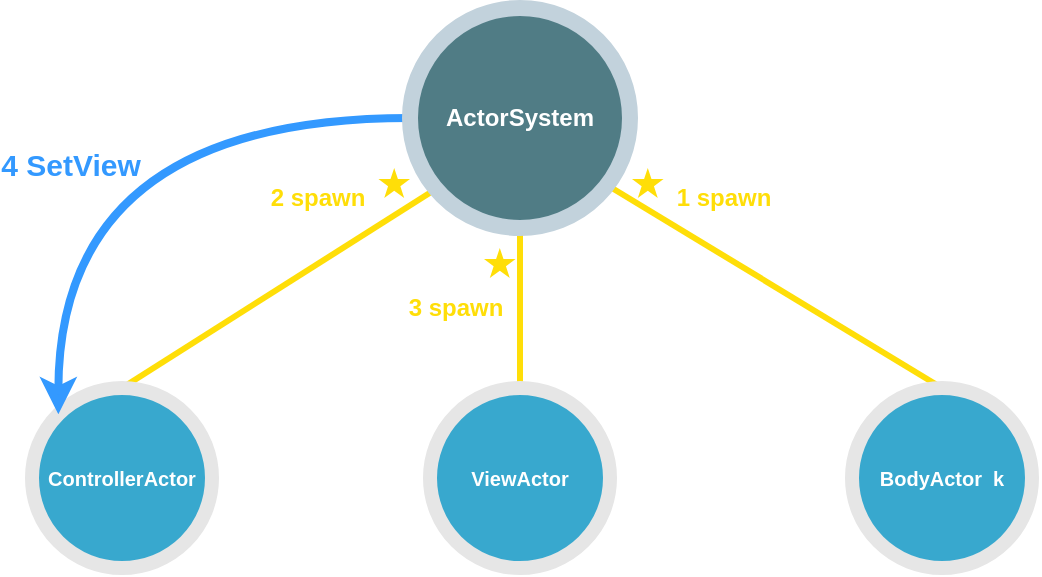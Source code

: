 <mxfile version="20.0.1" type="device"><diagram id="yBA4Oni4PlioTrrxNGuq" name="Page-1"><mxGraphModel dx="981" dy="542" grid="1" gridSize="10" guides="1" tooltips="1" connect="1" arrows="1" fold="1" page="1" pageScale="1" pageWidth="827" pageHeight="1169" math="0" shadow="0"><root><mxCell id="0"/><mxCell id="1" parent="0"/><mxCell id="qHPBBl44Rf3xfuUqWAed-1" value="" style="endArrow=none;html=1;rounded=0;fontSize=60;fontColor=#FFFFFF;strokeWidth=3;exitX=0.5;exitY=0;exitDx=0;exitDy=0;startSize=6;sourcePerimeterSpacing=0;strokeColor=#FFDE08;entryX=0.918;entryY=0.818;entryDx=0;entryDy=0;entryPerimeter=0;" edge="1" parent="1" source="qHPBBl44Rf3xfuUqWAed-8" target="qHPBBl44Rf3xfuUqWAed-6"><mxGeometry width="50" height="50" relative="1" as="geometry"><mxPoint x="225" y="230" as="sourcePoint"/><mxPoint x="397.173" y="123.849" as="targetPoint"/></mxGeometry></mxCell><mxCell id="qHPBBl44Rf3xfuUqWAed-3" value="" style="endArrow=none;html=1;rounded=0;fontSize=60;fontColor=#FFFFFF;strokeWidth=3;exitX=0.5;exitY=0;exitDx=0;exitDy=0;startSize=6;sourcePerimeterSpacing=0;strokeColor=#FFDE08;entryX=0.5;entryY=1;entryDx=0;entryDy=0;" edge="1" parent="1" source="qHPBBl44Rf3xfuUqWAed-7" target="qHPBBl44Rf3xfuUqWAed-6"><mxGeometry width="50" height="50" relative="1" as="geometry"><mxPoint x="215" y="220" as="sourcePoint"/><mxPoint x="387" y="110" as="targetPoint"/></mxGeometry></mxCell><mxCell id="qHPBBl44Rf3xfuUqWAed-4" value="" style="endArrow=none;html=1;rounded=0;fontSize=60;fontColor=#FFFFFF;strokeWidth=3;exitX=0.5;exitY=0;exitDx=0;exitDy=0;startSize=6;sourcePerimeterSpacing=0;strokeColor=#FFDE08;entryX=0.114;entryY=0.825;entryDx=0;entryDy=0;entryPerimeter=0;" edge="1" parent="1" source="qHPBBl44Rf3xfuUqWAed-5" target="qHPBBl44Rf3xfuUqWAed-6"><mxGeometry width="50" height="50" relative="1" as="geometry"><mxPoint x="300" y="200" as="sourcePoint"/><mxPoint x="350" y="150" as="targetPoint"/></mxGeometry></mxCell><mxCell id="qHPBBl44Rf3xfuUqWAed-5" value="ControllerActor" style="ellipse;whiteSpace=wrap;html=1;aspect=fixed;fillColor=#38a8ce;strokeColor=#E6E6E6;strokeWidth=7;sketch=0;fontSize=10;fontColor=#FFFFFF;fontStyle=1" vertex="1" parent="1"><mxGeometry x="180" y="210" width="90" height="90" as="geometry"/></mxCell><mxCell id="qHPBBl44Rf3xfuUqWAed-32" style="edgeStyle=orthogonalEdgeStyle;rounded=0;orthogonalLoop=1;jettySize=auto;html=1;entryX=0;entryY=0;entryDx=0;entryDy=0;fontColor=#FFDE08;strokeColor=#3399FF;curved=1;fontStyle=0;fontSize=15;strokeWidth=4;" edge="1" parent="1" source="qHPBBl44Rf3xfuUqWAed-6" target="qHPBBl44Rf3xfuUqWAed-5"><mxGeometry relative="1" as="geometry"/></mxCell><mxCell id="qHPBBl44Rf3xfuUqWAed-33" value="&lt;font color=&quot;#3399ff&quot;&gt;&lt;b&gt;4 SetView&lt;/b&gt;&lt;/font&gt;" style="edgeLabel;html=1;align=center;verticalAlign=middle;resizable=0;points=[];fontSize=15;fontColor=#FFDE08;" vertex="1" connectable="0" parent="qHPBBl44Rf3xfuUqWAed-32"><mxGeometry x="-0.248" y="23" relative="1" as="geometry"><mxPoint x="-48" as="offset"/></mxGeometry></mxCell><mxCell id="qHPBBl44Rf3xfuUqWAed-6" value="ActorSystem" style="ellipse;whiteSpace=wrap;html=1;aspect=fixed;fillColor=#507C85;strokeColor=#C2D2DC;strokeWidth=8;sketch=0;shadow=0;perimeterSpacing=0;fontColor=#FFFFFF;fontSize=12;fontStyle=1" vertex="1" parent="1"><mxGeometry x="369" y="20" width="110" height="110" as="geometry"/></mxCell><mxCell id="qHPBBl44Rf3xfuUqWAed-7" value="ViewActor" style="ellipse;whiteSpace=wrap;html=1;aspect=fixed;fillColor=#38a8ce;strokeColor=#E6E6E6;strokeWidth=7;sketch=0;fontSize=10;fontColor=#FFFFFF;fontStyle=1" vertex="1" parent="1"><mxGeometry x="379" y="210" width="90" height="90" as="geometry"/></mxCell><mxCell id="qHPBBl44Rf3xfuUqWAed-8" value="BodyActor&amp;nbsp; k" style="ellipse;whiteSpace=wrap;html=1;aspect=fixed;fillColor=#38a8ce;strokeColor=#E6E6E6;strokeWidth=7;sketch=0;fontSize=10;fontColor=#FFFFFF;fontStyle=1" vertex="1" parent="1"><mxGeometry x="590" y="210" width="90" height="90" as="geometry"/></mxCell><mxCell id="qHPBBl44Rf3xfuUqWAed-11" value="" style="verticalLabelPosition=bottom;verticalAlign=top;html=1;shape=mxgraph.basic.star;strokeColor=none;fillColor=#FFDE08;" vertex="1" parent="1"><mxGeometry x="353.21" y="100" width="15.79" height="15" as="geometry"/></mxCell><mxCell id="qHPBBl44Rf3xfuUqWAed-19" value="" style="verticalLabelPosition=bottom;verticalAlign=top;html=1;shape=mxgraph.basic.star;strokeColor=none;fillColor=#FFDE08;" vertex="1" parent="1"><mxGeometry x="480" y="100" width="15.79" height="15" as="geometry"/></mxCell><mxCell id="qHPBBl44Rf3xfuUqWAed-20" value="&lt;font color=&quot;#ffde08&quot;&gt;1 spawn&lt;/font&gt;" style="text;html=1;strokeColor=none;fillColor=none;align=center;verticalAlign=middle;whiteSpace=wrap;rounded=0;fontStyle=1" vertex="1" parent="1"><mxGeometry x="495.79" y="100" width="60" height="30" as="geometry"/></mxCell><mxCell id="qHPBBl44Rf3xfuUqWAed-21" value="" style="verticalLabelPosition=bottom;verticalAlign=top;html=1;shape=mxgraph.basic.star;strokeColor=none;fillColor=#FFDE08;" vertex="1" parent="1"><mxGeometry x="406" y="140" width="15.79" height="15" as="geometry"/></mxCell><mxCell id="qHPBBl44Rf3xfuUqWAed-22" value="&lt;font color=&quot;#ffde08&quot;&gt;2 spawn&lt;/font&gt;" style="text;html=1;strokeColor=none;fillColor=none;align=center;verticalAlign=middle;whiteSpace=wrap;rounded=0;fontStyle=1" vertex="1" parent="1"><mxGeometry x="293.21" y="100" width="60" height="30" as="geometry"/></mxCell><mxCell id="qHPBBl44Rf3xfuUqWAed-23" value="&lt;font color=&quot;#ffde08&quot;&gt;3 spawn&lt;/font&gt;" style="text;html=1;strokeColor=none;fillColor=none;align=center;verticalAlign=middle;whiteSpace=wrap;rounded=0;fontStyle=1" vertex="1" parent="1"><mxGeometry x="361.79" y="155" width="60" height="30" as="geometry"/></mxCell></root></mxGraphModel></diagram></mxfile>